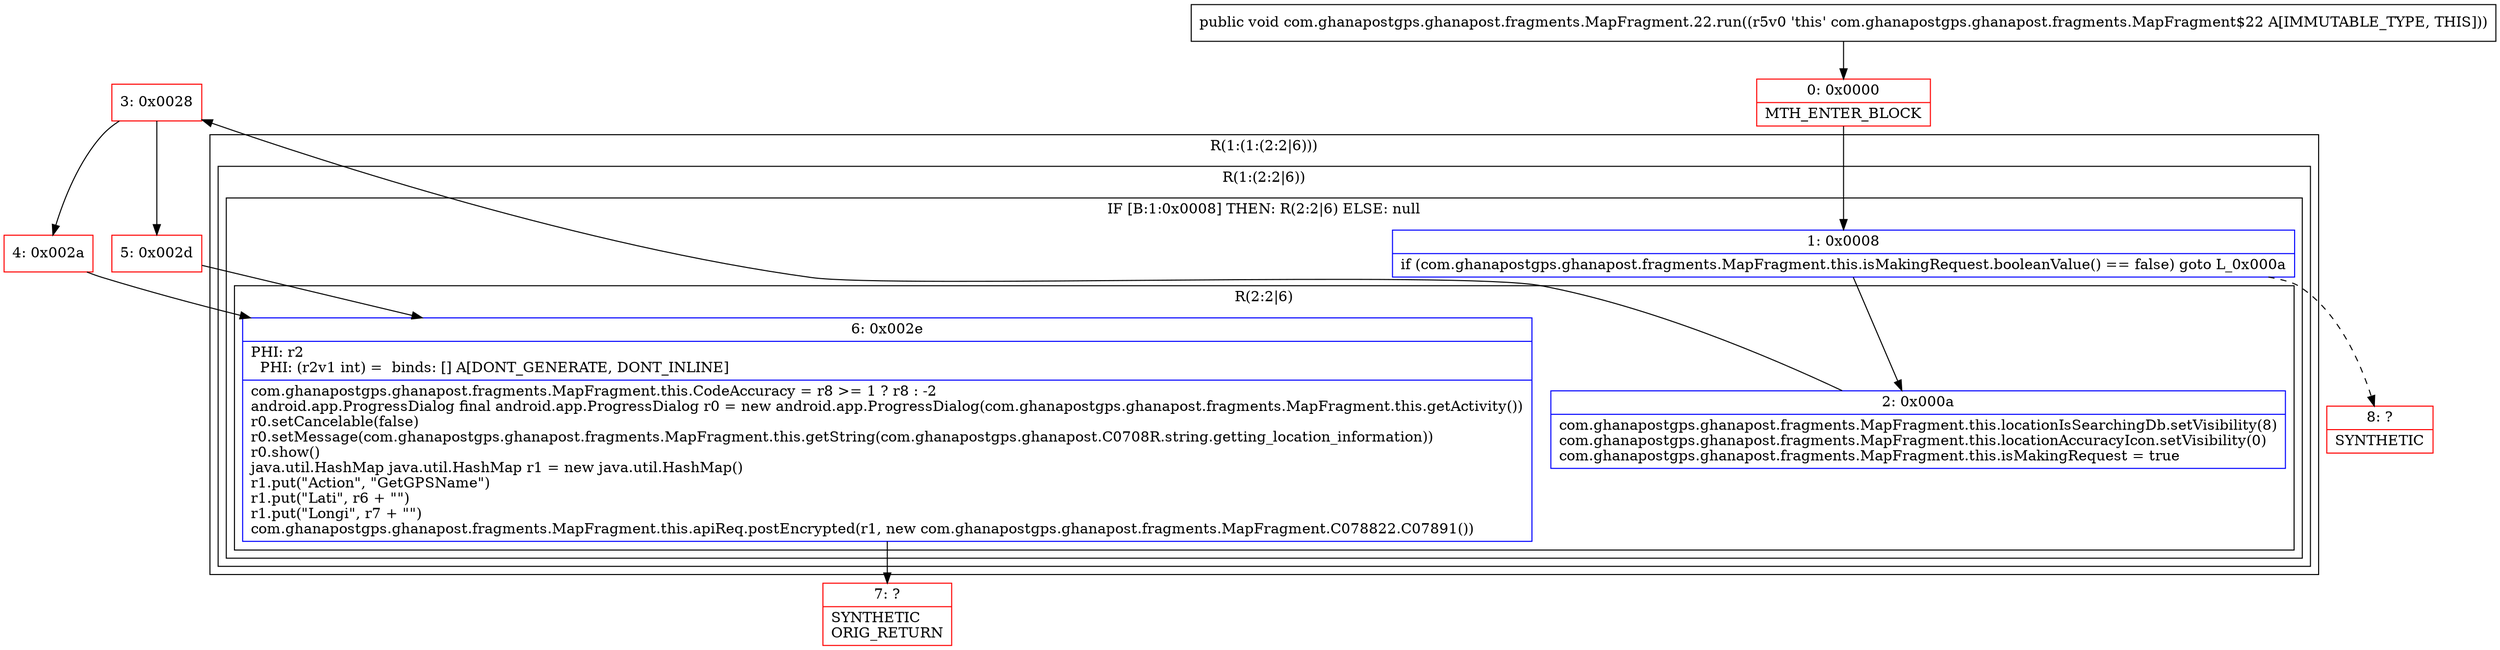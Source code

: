 digraph "CFG forcom.ghanapostgps.ghanapost.fragments.MapFragment.22.run()V" {
subgraph cluster_Region_532739134 {
label = "R(1:(1:(2:2|6)))";
node [shape=record,color=blue];
subgraph cluster_Region_291211544 {
label = "R(1:(2:2|6))";
node [shape=record,color=blue];
subgraph cluster_IfRegion_2035955455 {
label = "IF [B:1:0x0008] THEN: R(2:2|6) ELSE: null";
node [shape=record,color=blue];
Node_1 [shape=record,label="{1\:\ 0x0008|if (com.ghanapostgps.ghanapost.fragments.MapFragment.this.isMakingRequest.booleanValue() == false) goto L_0x000a\l}"];
subgraph cluster_Region_966176700 {
label = "R(2:2|6)";
node [shape=record,color=blue];
Node_2 [shape=record,label="{2\:\ 0x000a|com.ghanapostgps.ghanapost.fragments.MapFragment.this.locationIsSearchingDb.setVisibility(8)\lcom.ghanapostgps.ghanapost.fragments.MapFragment.this.locationAccuracyIcon.setVisibility(0)\lcom.ghanapostgps.ghanapost.fragments.MapFragment.this.isMakingRequest = true\l}"];
Node_6 [shape=record,label="{6\:\ 0x002e|PHI: r2 \l  PHI: (r2v1 int) =  binds: [] A[DONT_GENERATE, DONT_INLINE]\l|com.ghanapostgps.ghanapost.fragments.MapFragment.this.CodeAccuracy = r8 \>= 1 ? r8 : \-2\landroid.app.ProgressDialog final android.app.ProgressDialog r0 = new android.app.ProgressDialog(com.ghanapostgps.ghanapost.fragments.MapFragment.this.getActivity())\lr0.setCancelable(false)\lr0.setMessage(com.ghanapostgps.ghanapost.fragments.MapFragment.this.getString(com.ghanapostgps.ghanapost.C0708R.string.getting_location_information))\lr0.show()\ljava.util.HashMap java.util.HashMap r1 = new java.util.HashMap()\lr1.put(\"Action\", \"GetGPSName\")\lr1.put(\"Lati\", r6 + \"\")\lr1.put(\"Longi\", r7 + \"\")\lcom.ghanapostgps.ghanapost.fragments.MapFragment.this.apiReq.postEncrypted(r1, new com.ghanapostgps.ghanapost.fragments.MapFragment.C078822.C07891())\l}"];
}
}
}
}
Node_0 [shape=record,color=red,label="{0\:\ 0x0000|MTH_ENTER_BLOCK\l}"];
Node_3 [shape=record,color=red,label="{3\:\ 0x0028}"];
Node_4 [shape=record,color=red,label="{4\:\ 0x002a}"];
Node_5 [shape=record,color=red,label="{5\:\ 0x002d}"];
Node_7 [shape=record,color=red,label="{7\:\ ?|SYNTHETIC\lORIG_RETURN\l}"];
Node_8 [shape=record,color=red,label="{8\:\ ?|SYNTHETIC\l}"];
MethodNode[shape=record,label="{public void com.ghanapostgps.ghanapost.fragments.MapFragment.22.run((r5v0 'this' com.ghanapostgps.ghanapost.fragments.MapFragment$22 A[IMMUTABLE_TYPE, THIS])) }"];
MethodNode -> Node_0;
Node_1 -> Node_2;
Node_1 -> Node_8[style=dashed];
Node_2 -> Node_3;
Node_6 -> Node_7;
Node_0 -> Node_1;
Node_3 -> Node_4;
Node_3 -> Node_5;
Node_4 -> Node_6;
Node_5 -> Node_6;
}

